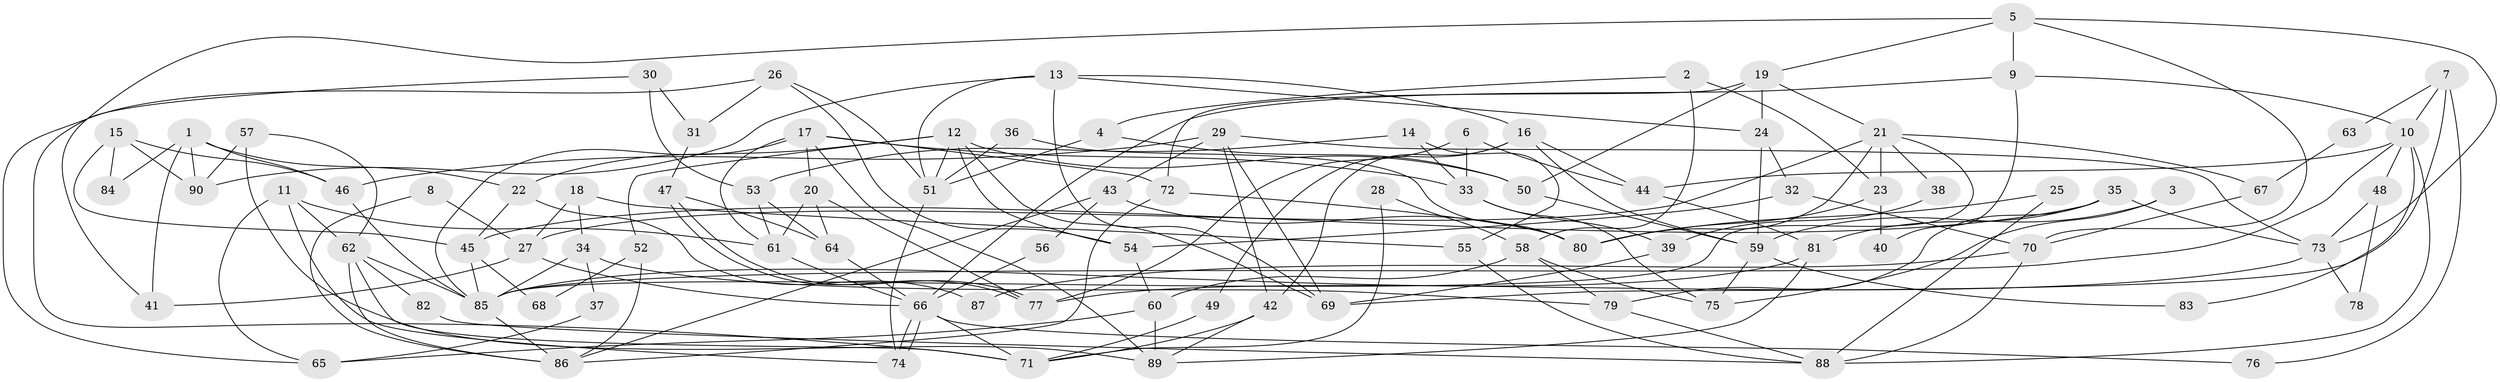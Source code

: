 // coarse degree distribution, {6: 0.16071428571428573, 4: 0.26785714285714285, 2: 0.17857142857142858, 5: 0.07142857142857142, 9: 0.03571428571428571, 7: 0.10714285714285714, 8: 0.07142857142857142, 10: 0.017857142857142856, 3: 0.07142857142857142, 12: 0.017857142857142856}
// Generated by graph-tools (version 1.1) at 2025/24/03/03/25 07:24:04]
// undirected, 90 vertices, 180 edges
graph export_dot {
graph [start="1"]
  node [color=gray90,style=filled];
  1;
  2;
  3;
  4;
  5;
  6;
  7;
  8;
  9;
  10;
  11;
  12;
  13;
  14;
  15;
  16;
  17;
  18;
  19;
  20;
  21;
  22;
  23;
  24;
  25;
  26;
  27;
  28;
  29;
  30;
  31;
  32;
  33;
  34;
  35;
  36;
  37;
  38;
  39;
  40;
  41;
  42;
  43;
  44;
  45;
  46;
  47;
  48;
  49;
  50;
  51;
  52;
  53;
  54;
  55;
  56;
  57;
  58;
  59;
  60;
  61;
  62;
  63;
  64;
  65;
  66;
  67;
  68;
  69;
  70;
  71;
  72;
  73;
  74;
  75;
  76;
  77;
  78;
  79;
  80;
  81;
  82;
  83;
  84;
  85;
  86;
  87;
  88;
  89;
  90;
  1 -- 22;
  1 -- 46;
  1 -- 41;
  1 -- 84;
  1 -- 90;
  2 -- 23;
  2 -- 4;
  2 -- 58;
  3 -- 75;
  3 -- 59;
  4 -- 50;
  4 -- 51;
  5 -- 19;
  5 -- 9;
  5 -- 41;
  5 -- 70;
  5 -- 73;
  6 -- 77;
  6 -- 44;
  6 -- 33;
  7 -- 10;
  7 -- 69;
  7 -- 63;
  7 -- 76;
  8 -- 27;
  8 -- 86;
  9 -- 10;
  9 -- 66;
  9 -- 40;
  10 -- 44;
  10 -- 85;
  10 -- 48;
  10 -- 83;
  10 -- 88;
  11 -- 61;
  11 -- 62;
  11 -- 65;
  11 -- 74;
  12 -- 50;
  12 -- 51;
  12 -- 22;
  12 -- 52;
  12 -- 54;
  12 -- 69;
  13 -- 51;
  13 -- 69;
  13 -- 16;
  13 -- 24;
  13 -- 90;
  14 -- 53;
  14 -- 33;
  14 -- 55;
  15 -- 90;
  15 -- 45;
  15 -- 46;
  15 -- 84;
  16 -- 42;
  16 -- 44;
  16 -- 49;
  16 -- 59;
  17 -- 89;
  17 -- 33;
  17 -- 20;
  17 -- 61;
  17 -- 72;
  17 -- 85;
  18 -- 34;
  18 -- 27;
  18 -- 55;
  19 -- 21;
  19 -- 72;
  19 -- 24;
  19 -- 50;
  20 -- 61;
  20 -- 64;
  20 -- 77;
  21 -- 27;
  21 -- 80;
  21 -- 23;
  21 -- 38;
  21 -- 67;
  21 -- 85;
  22 -- 45;
  22 -- 87;
  23 -- 80;
  23 -- 40;
  24 -- 32;
  24 -- 59;
  25 -- 88;
  25 -- 80;
  26 -- 54;
  26 -- 65;
  26 -- 31;
  26 -- 51;
  27 -- 41;
  27 -- 66;
  28 -- 58;
  28 -- 71;
  29 -- 73;
  29 -- 46;
  29 -- 42;
  29 -- 43;
  29 -- 69;
  30 -- 71;
  30 -- 31;
  30 -- 53;
  31 -- 47;
  32 -- 70;
  32 -- 54;
  33 -- 75;
  33 -- 39;
  34 -- 85;
  34 -- 79;
  34 -- 37;
  35 -- 73;
  35 -- 81;
  35 -- 45;
  35 -- 79;
  36 -- 51;
  36 -- 80;
  37 -- 65;
  38 -- 39;
  39 -- 69;
  42 -- 71;
  42 -- 89;
  43 -- 86;
  43 -- 56;
  43 -- 80;
  44 -- 81;
  45 -- 85;
  45 -- 68;
  46 -- 85;
  47 -- 64;
  47 -- 77;
  47 -- 77;
  48 -- 73;
  48 -- 78;
  49 -- 71;
  50 -- 59;
  51 -- 74;
  52 -- 86;
  52 -- 68;
  53 -- 61;
  53 -- 64;
  54 -- 60;
  55 -- 88;
  56 -- 66;
  57 -- 90;
  57 -- 89;
  57 -- 62;
  58 -- 79;
  58 -- 60;
  58 -- 75;
  59 -- 75;
  59 -- 83;
  60 -- 65;
  60 -- 89;
  61 -- 66;
  62 -- 85;
  62 -- 71;
  62 -- 82;
  62 -- 86;
  63 -- 67;
  64 -- 66;
  66 -- 74;
  66 -- 74;
  66 -- 71;
  66 -- 76;
  67 -- 70;
  70 -- 88;
  70 -- 87;
  72 -- 86;
  72 -- 80;
  73 -- 77;
  73 -- 78;
  79 -- 88;
  81 -- 85;
  81 -- 89;
  82 -- 88;
  85 -- 86;
}
